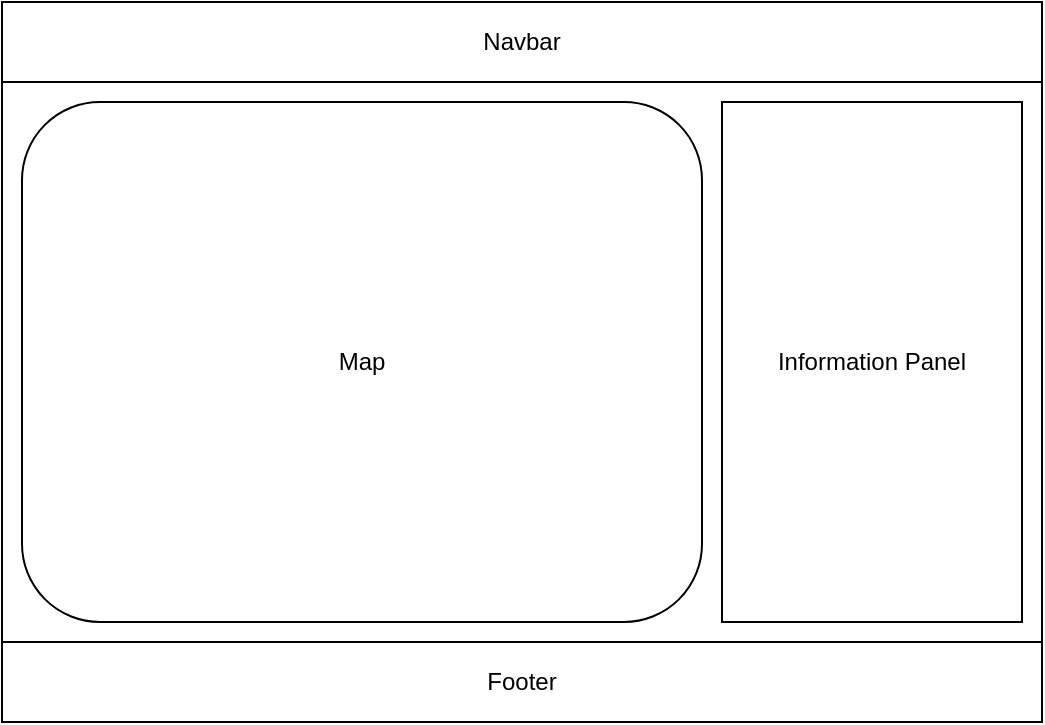 <mxfile>
    <diagram id="m-SDdz0j1uD5yqdaoeTx" name="Seite-1">
        <mxGraphModel dx="709" dy="726" grid="1" gridSize="10" guides="1" tooltips="1" connect="1" arrows="1" fold="1" page="1" pageScale="1" pageWidth="827" pageHeight="1169" math="0" shadow="0">
            <root>
                <mxCell id="0"/>
                <mxCell id="1" parent="0"/>
                <mxCell id="2" value="" style="rounded=0;whiteSpace=wrap;html=1;" vertex="1" parent="1">
                    <mxGeometry x="120" y="120" width="520" height="360" as="geometry"/>
                </mxCell>
                <mxCell id="3" value="Navbar" style="rounded=0;whiteSpace=wrap;html=1;" vertex="1" parent="1">
                    <mxGeometry x="120" y="120" width="520" height="40" as="geometry"/>
                </mxCell>
                <mxCell id="4" value="Footer" style="rounded=0;whiteSpace=wrap;html=1;" vertex="1" parent="1">
                    <mxGeometry x="120" y="440" width="520" height="40" as="geometry"/>
                </mxCell>
                <mxCell id="6" value="Map" style="rounded=1;whiteSpace=wrap;html=1;" vertex="1" parent="1">
                    <mxGeometry x="130" y="170" width="340" height="260" as="geometry"/>
                </mxCell>
                <mxCell id="7" value="Information Panel" style="rounded=0;whiteSpace=wrap;html=1;" vertex="1" parent="1">
                    <mxGeometry x="480" y="170" width="150" height="260" as="geometry"/>
                </mxCell>
            </root>
        </mxGraphModel>
    </diagram>
</mxfile>